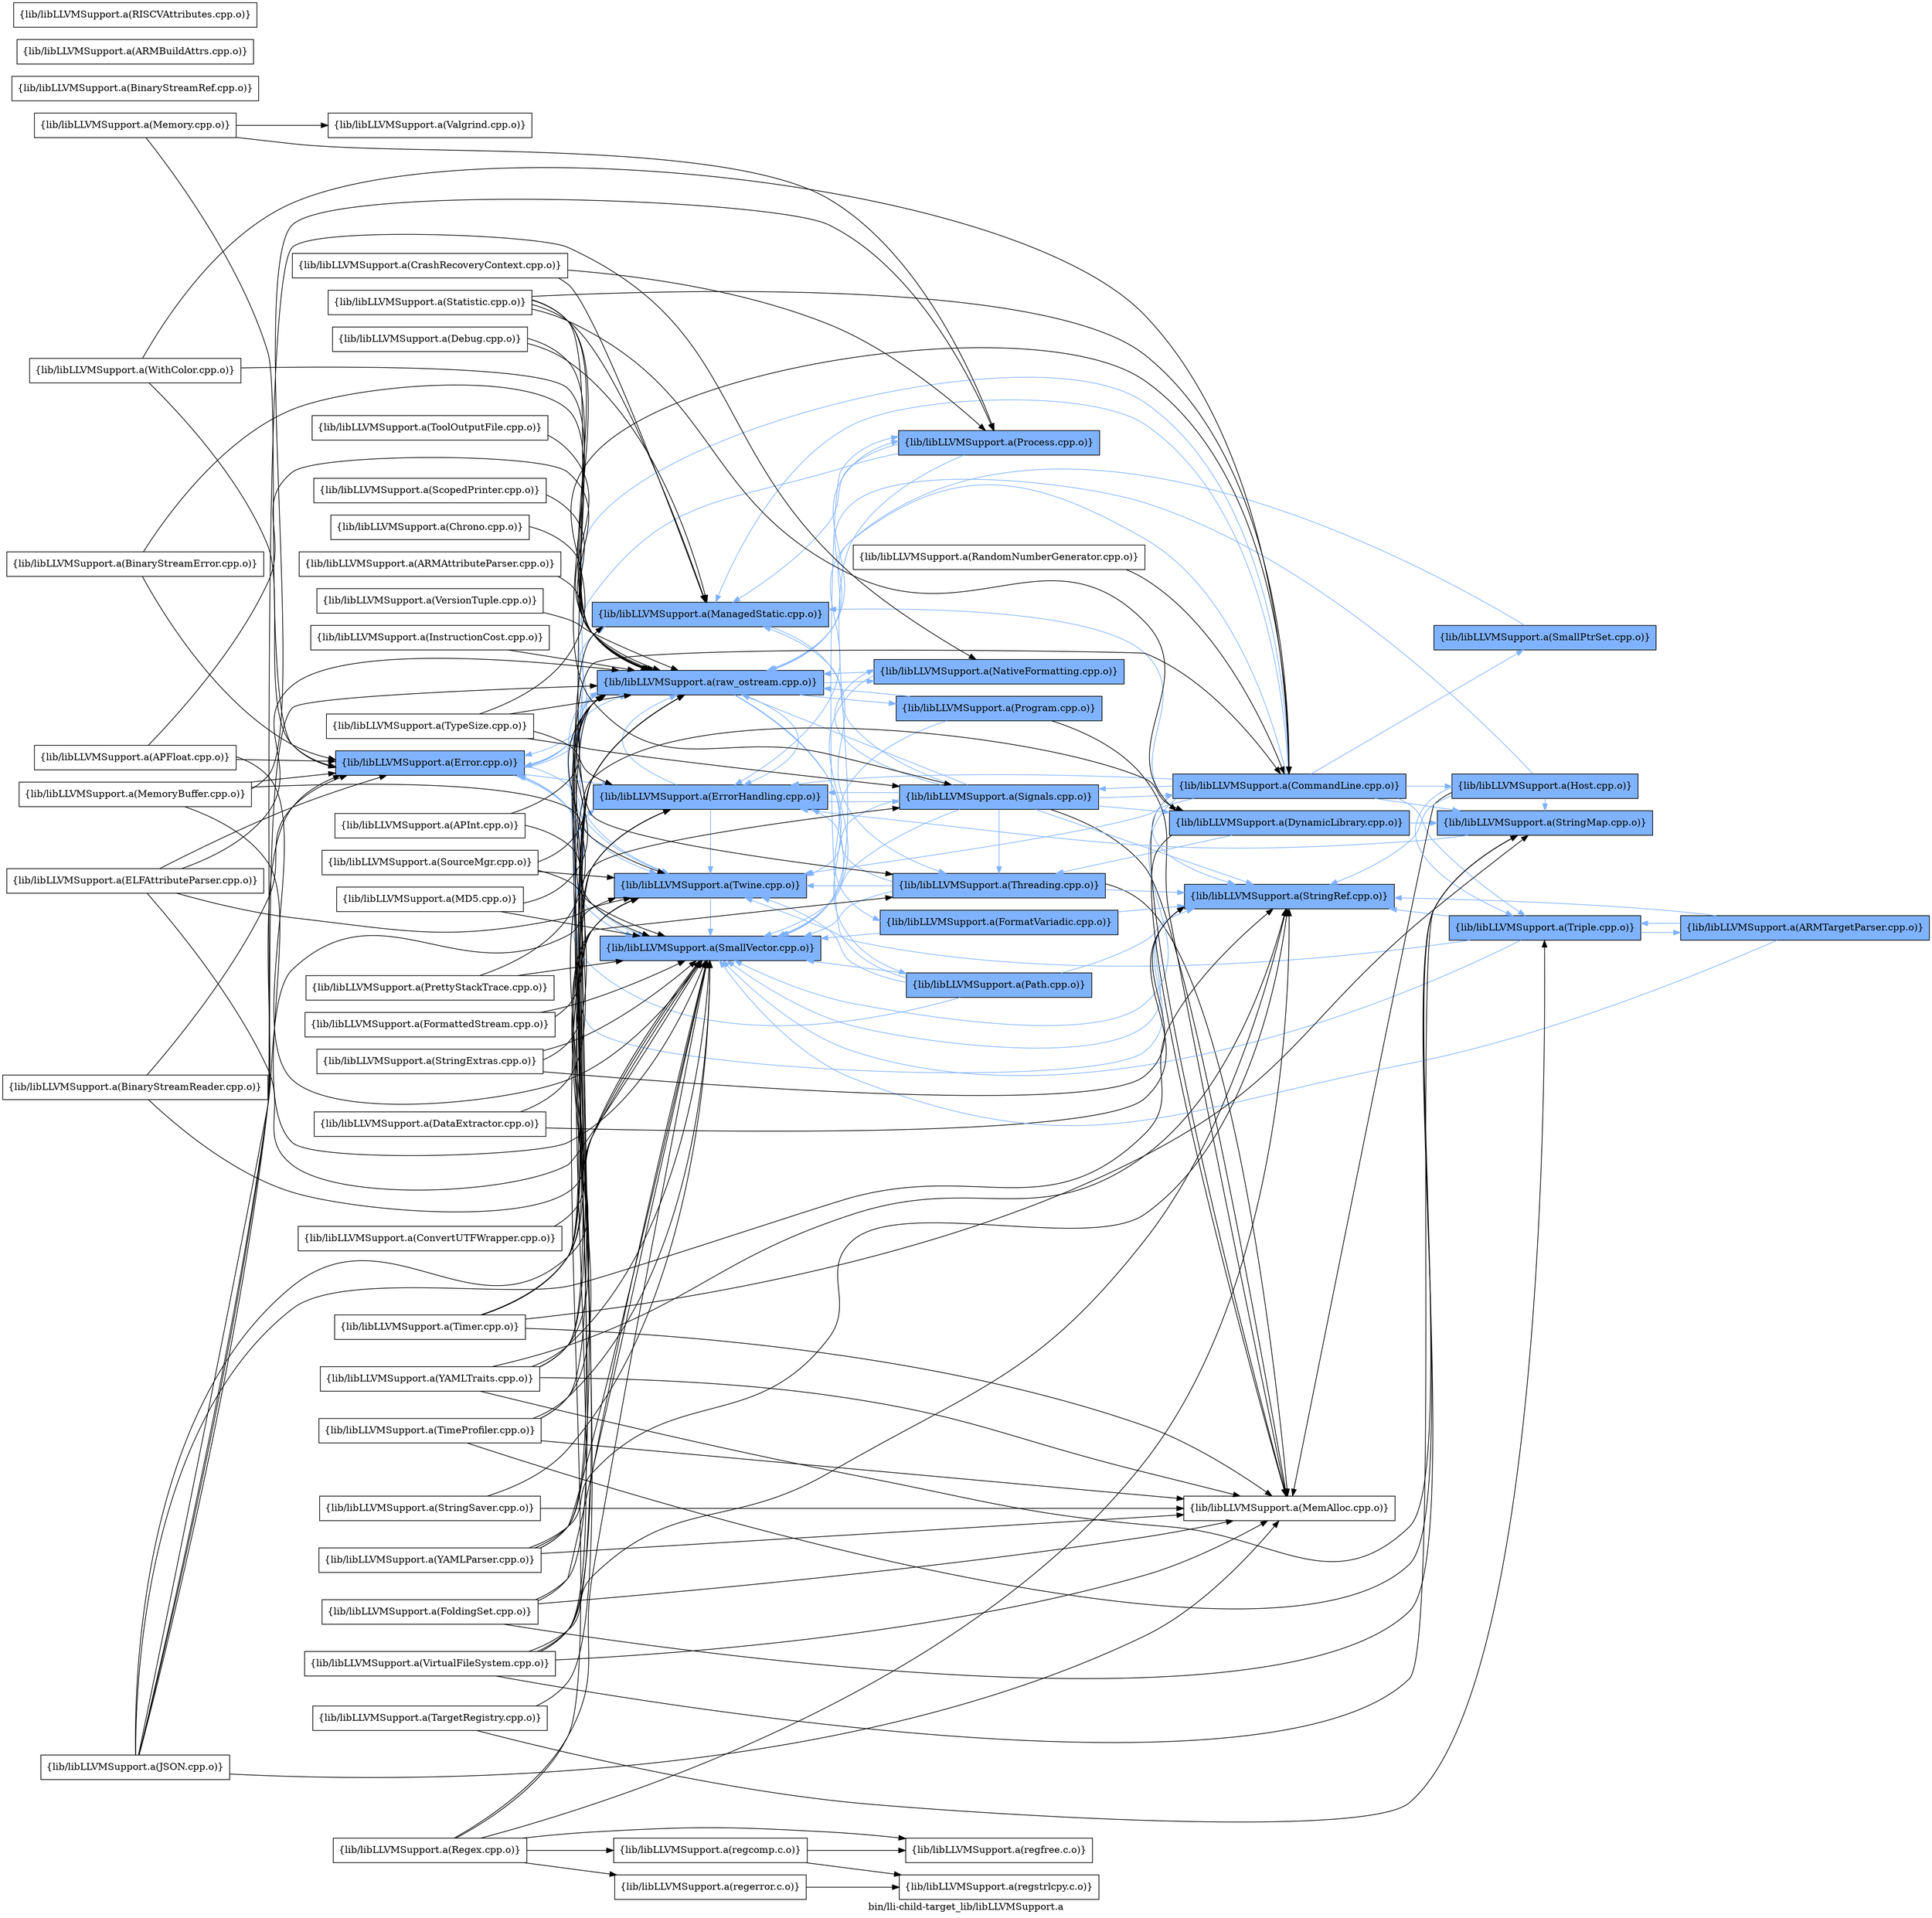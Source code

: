 digraph "bin/lli-child-target_lib/libLLVMSupport.a" {
	label="bin/lli-child-target_lib/libLLVMSupport.a";
	rankdir=LR;
	{ rank=same; Node0x55ab410676f8;  }
	{ rank=same; Node0x55ab4106a5d8; Node0x55ab410698b8; Node0x55ab41067b08; Node0x55ab410694a8; Node0x55ab41068d78;  }
	{ rank=same; Node0x55ab4106ed68; Node0x55ab4106deb8; Node0x55ab4106d058; Node0x55ab4106c338; Node0x55ab4106f588; Node0x55ab41067fb8; Node0x55ab41066b68;  }
	{ rank=same; Node0x55ab410696d8; Node0x55ab41067298; Node0x55ab4106b758; Node0x55ab4106e9f8;  }
	{ rank=same; Node0x55ab41067888; Node0x55ab4106a3a8; Node0x55ab4106bd48; Node0x55ab4106de18;  }
	{ rank=same; Node0x55ab410676f8;  }
	{ rank=same; Node0x55ab4106a5d8; Node0x55ab410698b8; Node0x55ab41067b08; Node0x55ab410694a8; Node0x55ab41068d78;  }
	{ rank=same; Node0x55ab4106ed68; Node0x55ab4106deb8; Node0x55ab4106d058; Node0x55ab4106c338; Node0x55ab4106f588; Node0x55ab41067fb8; Node0x55ab41066b68;  }
	{ rank=same; Node0x55ab410696d8; Node0x55ab41067298; Node0x55ab4106b758; Node0x55ab4106e9f8;  }
	{ rank=same; Node0x55ab41067888; Node0x55ab4106a3a8; Node0x55ab4106bd48; Node0x55ab4106de18;  }

	Node0x55ab410676f8 [shape=record,shape=box,group=1,style=filled,fillcolor="0.600000 0.5 1",label="{lib/libLLVMSupport.a(Error.cpp.o)}"];
	Node0x55ab410676f8 -> Node0x55ab4106a5d8[color="0.600000 0.5 1"];
	Node0x55ab410676f8 -> Node0x55ab410698b8[color="0.600000 0.5 1"];
	Node0x55ab410676f8 -> Node0x55ab41067b08[color="0.600000 0.5 1"];
	Node0x55ab410676f8 -> Node0x55ab410694a8[color="0.600000 0.5 1"];
	Node0x55ab410676f8 -> Node0x55ab41068d78[color="0.600000 0.5 1"];
	Node0x55ab41068d78 [shape=record,shape=box,group=1,style=filled,fillcolor="0.600000 0.5 1",label="{lib/libLLVMSupport.a(raw_ostream.cpp.o)}"];
	Node0x55ab41068d78 -> Node0x55ab410676f8[color="0.600000 0.5 1"];
	Node0x55ab41068d78 -> Node0x55ab4106a5d8[color="0.600000 0.5 1"];
	Node0x55ab41068d78 -> Node0x55ab41067b08[color="0.600000 0.5 1"];
	Node0x55ab41068d78 -> Node0x55ab410694a8[color="0.600000 0.5 1"];
	Node0x55ab41068d78 -> Node0x55ab4106d058[color="0.600000 0.5 1"];
	Node0x55ab41068d78 -> Node0x55ab4106c338[color="0.600000 0.5 1"];
	Node0x55ab41068d78 -> Node0x55ab4106f588[color="0.600000 0.5 1"];
	Node0x55ab41068d78 -> Node0x55ab41067fb8[color="0.600000 0.5 1"];
	Node0x55ab41068d78 -> Node0x55ab41066b68[color="0.600000 0.5 1"];
	Node0x55ab4106b758 [shape=record,shape=box,group=1,style=filled,fillcolor="0.600000 0.5 1",label="{lib/libLLVMSupport.a(DynamicLibrary.cpp.o)}"];
	Node0x55ab4106b758 -> Node0x55ab410698b8[color="0.600000 0.5 1"];
	Node0x55ab4106b758 -> Node0x55ab410696d8;
	Node0x55ab4106b758 -> Node0x55ab41067888[color="0.600000 0.5 1"];
	Node0x55ab4106b758 -> Node0x55ab4106deb8[color="0.600000 0.5 1"];
	Node0x55ab4106bd48 [shape=record,shape=box,group=1,style=filled,fillcolor="0.600000 0.5 1",label="{lib/libLLVMSupport.a(Host.cpp.o)}"];
	Node0x55ab4106bd48 -> Node0x55ab410696d8;
	Node0x55ab4106bd48 -> Node0x55ab41067888[color="0.600000 0.5 1"];
	Node0x55ab4106bd48 -> Node0x55ab41067298[color="0.600000 0.5 1"];
	Node0x55ab4106bd48 -> Node0x55ab4106a3a8[color="0.600000 0.5 1"];
	Node0x55ab4106bd48 -> Node0x55ab41068d78[color="0.600000 0.5 1"];
	Node0x55ab4106b0c8 [shape=record,shape=box,group=0,label="{lib/libLLVMSupport.a(Memory.cpp.o)}"];
	Node0x55ab4106b0c8 -> Node0x55ab410676f8;
	Node0x55ab4106b0c8 -> Node0x55ab41067fb8;
	Node0x55ab4106b0c8 -> Node0x55ab4106e368;
	Node0x55ab41067fb8 [shape=record,shape=box,group=1,style=filled,fillcolor="0.600000 0.5 1",label="{lib/libLLVMSupport.a(Process.cpp.o)}"];
	Node0x55ab41067fb8 -> Node0x55ab410676f8[color="0.600000 0.5 1"];
	Node0x55ab41067fb8 -> Node0x55ab410698b8[color="0.600000 0.5 1"];
	Node0x55ab41067fb8 -> Node0x55ab41067b08[color="0.600000 0.5 1"];
	Node0x55ab410698b8 [shape=record,shape=box,group=1,style=filled,fillcolor="0.600000 0.5 1",label="{lib/libLLVMSupport.a(ManagedStatic.cpp.o)}"];
	Node0x55ab410698b8 -> Node0x55ab4106deb8[color="0.600000 0.5 1"];
	Node0x55ab4106a5d8 [shape=record,shape=box,group=1,style=filled,fillcolor="0.600000 0.5 1",label="{lib/libLLVMSupport.a(ErrorHandling.cpp.o)}"];
	Node0x55ab4106a5d8 -> Node0x55ab410694a8[color="0.600000 0.5 1"];
	Node0x55ab4106a5d8 -> Node0x55ab41068d78[color="0.600000 0.5 1"];
	Node0x55ab4106a5d8 -> Node0x55ab4106ed68[color="0.600000 0.5 1"];
	Node0x55ab410696d8 [shape=record,shape=box,group=0,label="{lib/libLLVMSupport.a(MemAlloc.cpp.o)}"];
	Node0x55ab41067b08 [shape=record,shape=box,group=1,style=filled,fillcolor="0.600000 0.5 1",label="{lib/libLLVMSupport.a(SmallVector.cpp.o)}"];
	Node0x55ab41067b08 -> Node0x55ab4106a5d8[color="0.600000 0.5 1"];
	Node0x55ab41067888 [shape=record,shape=box,group=1,style=filled,fillcolor="0.600000 0.5 1",label="{lib/libLLVMSupport.a(StringMap.cpp.o)}"];
	Node0x55ab41067888 -> Node0x55ab4106a5d8[color="0.600000 0.5 1"];
	Node0x55ab410694a8 [shape=record,shape=box,group=1,style=filled,fillcolor="0.600000 0.5 1",label="{lib/libLLVMSupport.a(Twine.cpp.o)}"];
	Node0x55ab410694a8 -> Node0x55ab41067b08[color="0.600000 0.5 1"];
	Node0x55ab410694a8 -> Node0x55ab41068d78[color="0.600000 0.5 1"];
	Node0x55ab4106a1c8 [shape=record,shape=box,group=0,label="{lib/libLLVMSupport.a(Debug.cpp.o)}"];
	Node0x55ab4106a1c8 -> Node0x55ab410698b8;
	Node0x55ab4106a1c8 -> Node0x55ab41068d78;
	Node0x55ab41068a08 [shape=record,shape=box,group=0,label="{lib/libLLVMSupport.a(ELFAttributeParser.cpp.o)}"];
	Node0x55ab41068a08 -> Node0x55ab410676f8;
	Node0x55ab41068a08 -> Node0x55ab41067b08;
	Node0x55ab41068a08 -> Node0x55ab410694a8;
	Node0x55ab41068a08 -> Node0x55ab41068d78;
	Node0x55ab41068738 [shape=record,shape=box,group=0,label="{lib/libLLVMSupport.a(DataExtractor.cpp.o)}"];
	Node0x55ab41068738 -> Node0x55ab41067298;
	Node0x55ab41068738 -> Node0x55ab41068d78;
	Node0x55ab41067298 [shape=record,shape=box,group=1,style=filled,fillcolor="0.600000 0.5 1",label="{lib/libLLVMSupport.a(StringRef.cpp.o)}"];
	Node0x55ab41067298 -> Node0x55ab410676f8[color="0.600000 0.5 1"];
	Node0x55ab41067298 -> Node0x55ab41067b08[color="0.600000 0.5 1"];
	Node0x55ab4106ed68 [shape=record,shape=box,group=1,style=filled,fillcolor="0.600000 0.5 1",label="{lib/libLLVMSupport.a(Signals.cpp.o)}"];
	Node0x55ab4106ed68 -> Node0x55ab4106a5d8[color="0.600000 0.5 1"];
	Node0x55ab4106ed68 -> Node0x55ab410698b8[color="0.600000 0.5 1"];
	Node0x55ab4106ed68 -> Node0x55ab410696d8;
	Node0x55ab4106ed68 -> Node0x55ab41067b08[color="0.600000 0.5 1"];
	Node0x55ab4106ed68 -> Node0x55ab41067298[color="0.600000 0.5 1"];
	Node0x55ab4106ed68 -> Node0x55ab410694a8[color="0.600000 0.5 1"];
	Node0x55ab4106ed68 -> Node0x55ab41068d78[color="0.600000 0.5 1"];
	Node0x55ab4106ed68 -> Node0x55ab4106d058[color="0.600000 0.5 1"];
	Node0x55ab4106ed68 -> Node0x55ab4106b758[color="0.600000 0.5 1"];
	Node0x55ab4106ed68 -> Node0x55ab4106e9f8[color="0.600000 0.5 1"];
	Node0x55ab4106ed68 -> Node0x55ab4106deb8[color="0.600000 0.5 1"];
	Node0x55ab4106deb8 [shape=record,shape=box,group=1,style=filled,fillcolor="0.600000 0.5 1",label="{lib/libLLVMSupport.a(Threading.cpp.o)}"];
	Node0x55ab4106deb8 -> Node0x55ab4106a5d8[color="0.600000 0.5 1"];
	Node0x55ab4106deb8 -> Node0x55ab410696d8;
	Node0x55ab4106deb8 -> Node0x55ab41067b08[color="0.600000 0.5 1"];
	Node0x55ab4106deb8 -> Node0x55ab41067298[color="0.600000 0.5 1"];
	Node0x55ab4106deb8 -> Node0x55ab410694a8[color="0.600000 0.5 1"];
	Node0x55ab41068878 [shape=record,shape=box,group=0,label="{lib/libLLVMSupport.a(MemoryBuffer.cpp.o)}"];
	Node0x55ab41068878 -> Node0x55ab410676f8;
	Node0x55ab41068878 -> Node0x55ab41067b08;
	Node0x55ab41068878 -> Node0x55ab410694a8;
	Node0x55ab41068878 -> Node0x55ab41067fb8;
	Node0x55ab41068648 [shape=record,shape=box,group=0,label="{lib/libLLVMSupport.a(ScopedPrinter.cpp.o)}"];
	Node0x55ab41068648 -> Node0x55ab41068d78;
	Node0x55ab41066578 [shape=record,shape=box,group=0,label="{lib/libLLVMSupport.a(APFloat.cpp.o)}"];
	Node0x55ab41066578 -> Node0x55ab410676f8;
	Node0x55ab41066578 -> Node0x55ab41067b08;
	Node0x55ab41066578 -> Node0x55ab41068d78;
	Node0x55ab41066398 [shape=record,shape=box,group=0,label="{lib/libLLVMSupport.a(APInt.cpp.o)}"];
	Node0x55ab41066398 -> Node0x55ab41067b08;
	Node0x55ab41066398 -> Node0x55ab41068d78;
	Node0x55ab4106fa38 [shape=record,shape=box,group=0,label="{lib/libLLVMSupport.a(FoldingSet.cpp.o)}"];
	Node0x55ab4106fa38 -> Node0x55ab4106a5d8;
	Node0x55ab4106fa38 -> Node0x55ab410696d8;
	Node0x55ab4106fa38 -> Node0x55ab41067b08;
	Node0x55ab4106fa38 -> Node0x55ab41067888;
	Node0x55ab4106a3a8 [shape=record,shape=box,group=1,style=filled,fillcolor="0.600000 0.5 1",label="{lib/libLLVMSupport.a(Triple.cpp.o)}"];
	Node0x55ab4106a3a8 -> Node0x55ab41067b08[color="0.600000 0.5 1"];
	Node0x55ab4106a3a8 -> Node0x55ab41067298[color="0.600000 0.5 1"];
	Node0x55ab4106a3a8 -> Node0x55ab41068828[color="0.600000 0.5 1"];
	Node0x55ab4106a3a8 -> Node0x55ab410694a8[color="0.600000 0.5 1"];
	Node0x55ab41068828 [shape=record,shape=box,group=1,style=filled,fillcolor="0.600000 0.5 1",label="{lib/libLLVMSupport.a(ARMTargetParser.cpp.o)}"];
	Node0x55ab41068828 -> Node0x55ab41067b08[color="0.600000 0.5 1"];
	Node0x55ab41068828 -> Node0x55ab41067298[color="0.600000 0.5 1"];
	Node0x55ab41068828 -> Node0x55ab4106a3a8[color="0.600000 0.5 1"];
	Node0x55ab4106d058 [shape=record,shape=box,group=1,style=filled,fillcolor="0.600000 0.5 1",label="{lib/libLLVMSupport.a(NativeFormatting.cpp.o)}"];
	Node0x55ab4106d058 -> Node0x55ab41067b08[color="0.600000 0.5 1"];
	Node0x55ab4106d058 -> Node0x55ab41068d78[color="0.600000 0.5 1"];
	Node0x55ab4106c338 [shape=record,shape=box,group=1,style=filled,fillcolor="0.600000 0.5 1",label="{lib/libLLVMSupport.a(FormatVariadic.cpp.o)}"];
	Node0x55ab4106c338 -> Node0x55ab41067b08[color="0.600000 0.5 1"];
	Node0x55ab4106c338 -> Node0x55ab41067298[color="0.600000 0.5 1"];
	Node0x55ab4106f588 [shape=record,shape=box,group=1,style=filled,fillcolor="0.600000 0.5 1",label="{lib/libLLVMSupport.a(Path.cpp.o)}"];
	Node0x55ab4106f588 -> Node0x55ab410676f8[color="0.600000 0.5 1"];
	Node0x55ab4106f588 -> Node0x55ab41067b08[color="0.600000 0.5 1"];
	Node0x55ab4106f588 -> Node0x55ab41067298[color="0.600000 0.5 1"];
	Node0x55ab4106f588 -> Node0x55ab410694a8[color="0.600000 0.5 1"];
	Node0x55ab4106f588 -> Node0x55ab41067fb8[color="0.600000 0.5 1"];
	Node0x55ab41066b68 [shape=record,shape=box,group=1,style=filled,fillcolor="0.600000 0.5 1",label="{lib/libLLVMSupport.a(Program.cpp.o)}"];
	Node0x55ab41066b68 -> Node0x55ab410696d8;
	Node0x55ab41066b68 -> Node0x55ab41067b08[color="0.600000 0.5 1"];
	Node0x55ab41066b68 -> Node0x55ab41068d78[color="0.600000 0.5 1"];
	Node0x55ab4106e368 [shape=record,shape=box,group=0,label="{lib/libLLVMSupport.a(Valgrind.cpp.o)}"];
	Node0x55ab41067d88 [shape=record,shape=box,group=0,label="{lib/libLLVMSupport.a(MD5.cpp.o)}"];
	Node0x55ab41067d88 -> Node0x55ab41067b08;
	Node0x55ab41067d88 -> Node0x55ab41068d78;
	Node0x55ab41067018 [shape=record,shape=box,group=0,label="{lib/libLLVMSupport.a(CrashRecoveryContext.cpp.o)}"];
	Node0x55ab41067018 -> Node0x55ab410698b8;
	Node0x55ab41067018 -> Node0x55ab41067fb8;
	Node0x55ab410667f8 [shape=record,shape=box,group=0,label="{lib/libLLVMSupport.a(StringExtras.cpp.o)}"];
	Node0x55ab410667f8 -> Node0x55ab41067b08;
	Node0x55ab410667f8 -> Node0x55ab41067298;
	Node0x55ab410667f8 -> Node0x55ab41068d78;
	Node0x55ab4106f9e8 [shape=record,shape=box,group=0,label="{lib/libLLVMSupport.a(StringSaver.cpp.o)}"];
	Node0x55ab4106f9e8 -> Node0x55ab410696d8;
	Node0x55ab4106f9e8 -> Node0x55ab41067b08;
	Node0x55ab4106e9f8 [shape=record,shape=box,group=1,style=filled,fillcolor="0.600000 0.5 1",label="{lib/libLLVMSupport.a(CommandLine.cpp.o)}"];
	Node0x55ab4106e9f8 -> Node0x55ab410676f8[color="0.600000 0.5 1"];
	Node0x55ab4106e9f8 -> Node0x55ab4106a5d8[color="0.600000 0.5 1"];
	Node0x55ab4106e9f8 -> Node0x55ab410698b8[color="0.600000 0.5 1"];
	Node0x55ab4106e9f8 -> Node0x55ab410696d8;
	Node0x55ab4106e9f8 -> Node0x55ab41067b08[color="0.600000 0.5 1"];
	Node0x55ab4106e9f8 -> Node0x55ab41067888[color="0.600000 0.5 1"];
	Node0x55ab4106e9f8 -> Node0x55ab41067298[color="0.600000 0.5 1"];
	Node0x55ab4106e9f8 -> Node0x55ab4106a3a8[color="0.600000 0.5 1"];
	Node0x55ab4106e9f8 -> Node0x55ab410694a8[color="0.600000 0.5 1"];
	Node0x55ab4106e9f8 -> Node0x55ab41068d78[color="0.600000 0.5 1"];
	Node0x55ab4106e9f8 -> Node0x55ab4106bd48[color="0.600000 0.5 1"];
	Node0x55ab4106e9f8 -> Node0x55ab4106ed68[color="0.600000 0.5 1"];
	Node0x55ab4106e9f8 -> Node0x55ab4106de18[color="0.600000 0.5 1"];
	Node0x55ab4106de18 [shape=record,shape=box,group=1,style=filled,fillcolor="0.600000 0.5 1",label="{lib/libLLVMSupport.a(SmallPtrSet.cpp.o)}"];
	Node0x55ab4106de18 -> Node0x55ab4106a5d8[color="0.600000 0.5 1"];
	Node0x55ab4106da08 [shape=record,shape=box,group=0,label="{lib/libLLVMSupport.a(VirtualFileSystem.cpp.o)}"];
	Node0x55ab4106da08 -> Node0x55ab410696d8;
	Node0x55ab4106da08 -> Node0x55ab41067b08;
	Node0x55ab4106da08 -> Node0x55ab41067888;
	Node0x55ab4106da08 -> Node0x55ab41067298;
	Node0x55ab4106da08 -> Node0x55ab410694a8;
	Node0x55ab4106da08 -> Node0x55ab41068d78;
	Node0x55ab41069818 [shape=record,shape=box,group=0,label="{lib/libLLVMSupport.a(YAMLParser.cpp.o)}"];
	Node0x55ab41069818 -> Node0x55ab4106a5d8;
	Node0x55ab41069818 -> Node0x55ab410696d8;
	Node0x55ab41069818 -> Node0x55ab41067b08;
	Node0x55ab41069818 -> Node0x55ab41067298;
	Node0x55ab41069818 -> Node0x55ab41068d78;
	Node0x55ab4106ad08 [shape=record,shape=box,group=0,label="{lib/libLLVMSupport.a(SourceMgr.cpp.o)}"];
	Node0x55ab4106ad08 -> Node0x55ab41067b08;
	Node0x55ab4106ad08 -> Node0x55ab410694a8;
	Node0x55ab4106ad08 -> Node0x55ab41068d78;
	Node0x55ab4106b3e8 [shape=record,shape=box,group=0,label="{lib/libLLVMSupport.a(WithColor.cpp.o)}"];
	Node0x55ab4106b3e8 -> Node0x55ab410676f8;
	Node0x55ab4106b3e8 -> Node0x55ab41068d78;
	Node0x55ab4106b3e8 -> Node0x55ab4106e9f8;
	Node0x55ab4106cec8 [shape=record,shape=box,group=0,label="{lib/libLLVMSupport.a(ConvertUTFWrapper.cpp.o)}"];
	Node0x55ab4106cec8 -> Node0x55ab41067b08;
	Node0x55ab41069458 [shape=record,shape=box,group=0,label="{lib/libLLVMSupport.a(BinaryStreamReader.cpp.o)}"];
	Node0x55ab41069458 -> Node0x55ab410676f8;
	Node0x55ab41069458 -> Node0x55ab41067b08;
	Node0x55ab41069228 [shape=record,shape=box,group=0,label="{lib/libLLVMSupport.a(BinaryStreamRef.cpp.o)}"];
	Node0x55ab410699a8 [shape=record,shape=box,group=0,label="{lib/libLLVMSupport.a(BinaryStreamError.cpp.o)}"];
	Node0x55ab410699a8 -> Node0x55ab410676f8;
	Node0x55ab410699a8 -> Node0x55ab41068d78;
	Node0x55ab41065fd8 [shape=record,shape=box,group=0,label="{lib/libLLVMSupport.a(ARMBuildAttrs.cpp.o)}"];
	Node0x55ab410678d8 [shape=record,shape=box,group=0,label="{lib/libLLVMSupport.a(RISCVAttributes.cpp.o)}"];
	Node0x55ab410666b8 [shape=record,shape=box,group=0,label="{lib/libLLVMSupport.a(ARMAttributeParser.cpp.o)}"];
	Node0x55ab410666b8 -> Node0x55ab41068d78;
	Node0x55ab410679c8 [shape=record,shape=box,group=0,label="{lib/libLLVMSupport.a(TargetRegistry.cpp.o)}"];
	Node0x55ab410679c8 -> Node0x55ab4106a3a8;
	Node0x55ab410679c8 -> Node0x55ab41068d78;
	Node0x55ab41069548 [shape=record,shape=box,group=0,label="{lib/libLLVMSupport.a(TypeSize.cpp.o)}"];
	Node0x55ab41069548 -> Node0x55ab4106a5d8;
	Node0x55ab41069548 -> Node0x55ab41068d78;
	Node0x55ab41069548 -> Node0x55ab4106ed68;
	Node0x55ab41069548 -> Node0x55ab4106e9f8;
	Node0x55ab4106ef48 [shape=record,shape=box,group=0,label="{lib/libLLVMSupport.a(YAMLTraits.cpp.o)}"];
	Node0x55ab4106ef48 -> Node0x55ab4106a5d8;
	Node0x55ab4106ef48 -> Node0x55ab410696d8;
	Node0x55ab4106ef48 -> Node0x55ab41067b08;
	Node0x55ab4106ef48 -> Node0x55ab41067888;
	Node0x55ab4106ef48 -> Node0x55ab41067298;
	Node0x55ab4106ef48 -> Node0x55ab410694a8;
	Node0x55ab4106ef48 -> Node0x55ab41068d78;
	Node0x55ab4106f4e8 [shape=record,shape=box,group=0,label="{lib/libLLVMSupport.a(VersionTuple.cpp.o)}"];
	Node0x55ab4106f4e8 -> Node0x55ab41068d78;
	Node0x55ab4106b028 [shape=record,shape=box,group=0,label="{lib/libLLVMSupport.a(FormattedStream.cpp.o)}"];
	Node0x55ab4106b028 -> Node0x55ab41067b08;
	Node0x55ab4106b028 -> Node0x55ab41068d78;
	Node0x55ab4106c8d8 [shape=record,shape=box,group=0,label="{lib/libLLVMSupport.a(Regex.cpp.o)}"];
	Node0x55ab4106c8d8 -> Node0x55ab41067b08;
	Node0x55ab4106c8d8 -> Node0x55ab41067298;
	Node0x55ab4106c8d8 -> Node0x55ab410694a8;
	Node0x55ab4106c8d8 -> Node0x55ab4106c1a8;
	Node0x55ab4106c8d8 -> Node0x55ab4106daa8;
	Node0x55ab4106c8d8 -> Node0x55ab4106fb28;
	Node0x55ab4106c1a8 [shape=record,shape=box,group=0,label="{lib/libLLVMSupport.a(regcomp.c.o)}"];
	Node0x55ab4106c1a8 -> Node0x55ab4106e228;
	Node0x55ab4106c1a8 -> Node0x55ab4106daa8;
	Node0x55ab4106daa8 [shape=record,shape=box,group=0,label="{lib/libLLVMSupport.a(regfree.c.o)}"];
	Node0x55ab4106fb28 [shape=record,shape=box,group=0,label="{lib/libLLVMSupport.a(regerror.c.o)}"];
	Node0x55ab4106fb28 -> Node0x55ab4106e228;
	Node0x55ab4106e228 [shape=record,shape=box,group=0,label="{lib/libLLVMSupport.a(regstrlcpy.c.o)}"];
	Node0x55ab4106d828 [shape=record,shape=box,group=0,label="{lib/libLLVMSupport.a(InstructionCost.cpp.o)}"];
	Node0x55ab4106d828 -> Node0x55ab41068d78;
	Node0x55ab41069f98 [shape=record,shape=box,group=0,label="{lib/libLLVMSupport.a(ToolOutputFile.cpp.o)}"];
	Node0x55ab41069f98 -> Node0x55ab41068d78;
	Node0x55ab410667a8 [shape=record,shape=box,group=0,label="{lib/libLLVMSupport.a(RandomNumberGenerator.cpp.o)}"];
	Node0x55ab410667a8 -> Node0x55ab4106e9f8;
	Node0x55ab41069ea8 [shape=record,shape=box,group=0,label="{lib/libLLVMSupport.a(Statistic.cpp.o)}"];
	Node0x55ab41069ea8 -> Node0x55ab410698b8;
	Node0x55ab41069ea8 -> Node0x55ab41068d78;
	Node0x55ab41069ea8 -> Node0x55ab4106b758;
	Node0x55ab41069ea8 -> Node0x55ab4106ed68;
	Node0x55ab41069ea8 -> Node0x55ab4106e9f8;
	Node0x55ab41069ea8 -> Node0x55ab4106deb8;
	Node0x55ab4106a538 [shape=record,shape=box,group=0,label="{lib/libLLVMSupport.a(Timer.cpp.o)}"];
	Node0x55ab4106a538 -> Node0x55ab410698b8;
	Node0x55ab4106a538 -> Node0x55ab410696d8;
	Node0x55ab4106a538 -> Node0x55ab41067888;
	Node0x55ab4106a538 -> Node0x55ab41068d78;
	Node0x55ab4106a538 -> Node0x55ab4106b758;
	Node0x55ab4106a538 -> Node0x55ab4106ed68;
	Node0x55ab4106a538 -> Node0x55ab4106e9f8;
	Node0x55ab4106a538 -> Node0x55ab4106deb8;
	Node0x55ab41065cb8 [shape=record,shape=box,group=0,label="{lib/libLLVMSupport.a(TimeProfiler.cpp.o)}"];
	Node0x55ab41065cb8 -> Node0x55ab410696d8;
	Node0x55ab41065cb8 -> Node0x55ab41067b08;
	Node0x55ab41065cb8 -> Node0x55ab41067888;
	Node0x55ab41065cb8 -> Node0x55ab410694a8;
	Node0x55ab41065cb8 -> Node0x55ab41068d78;
	Node0x55ab41068fa8 [shape=record,shape=box,group=0,label="{lib/libLLVMSupport.a(JSON.cpp.o)}"];
	Node0x55ab41068fa8 -> Node0x55ab410676f8;
	Node0x55ab41068fa8 -> Node0x55ab410696d8;
	Node0x55ab41068fa8 -> Node0x55ab41067b08;
	Node0x55ab41068fa8 -> Node0x55ab41067298;
	Node0x55ab41068fa8 -> Node0x55ab410694a8;
	Node0x55ab41068fa8 -> Node0x55ab41068d78;
	Node0x55ab41068fa8 -> Node0x55ab4106d058;
	Node0x55ab4106c158 [shape=record,shape=box,group=0,label="{lib/libLLVMSupport.a(PrettyStackTrace.cpp.o)}"];
	Node0x55ab4106c158 -> Node0x55ab41067b08;
	Node0x55ab4106c158 -> Node0x55ab41068d78;
	Node0x55ab4106b258 [shape=record,shape=box,group=0,label="{lib/libLLVMSupport.a(Chrono.cpp.o)}"];
	Node0x55ab4106b258 -> Node0x55ab41068d78;
}
